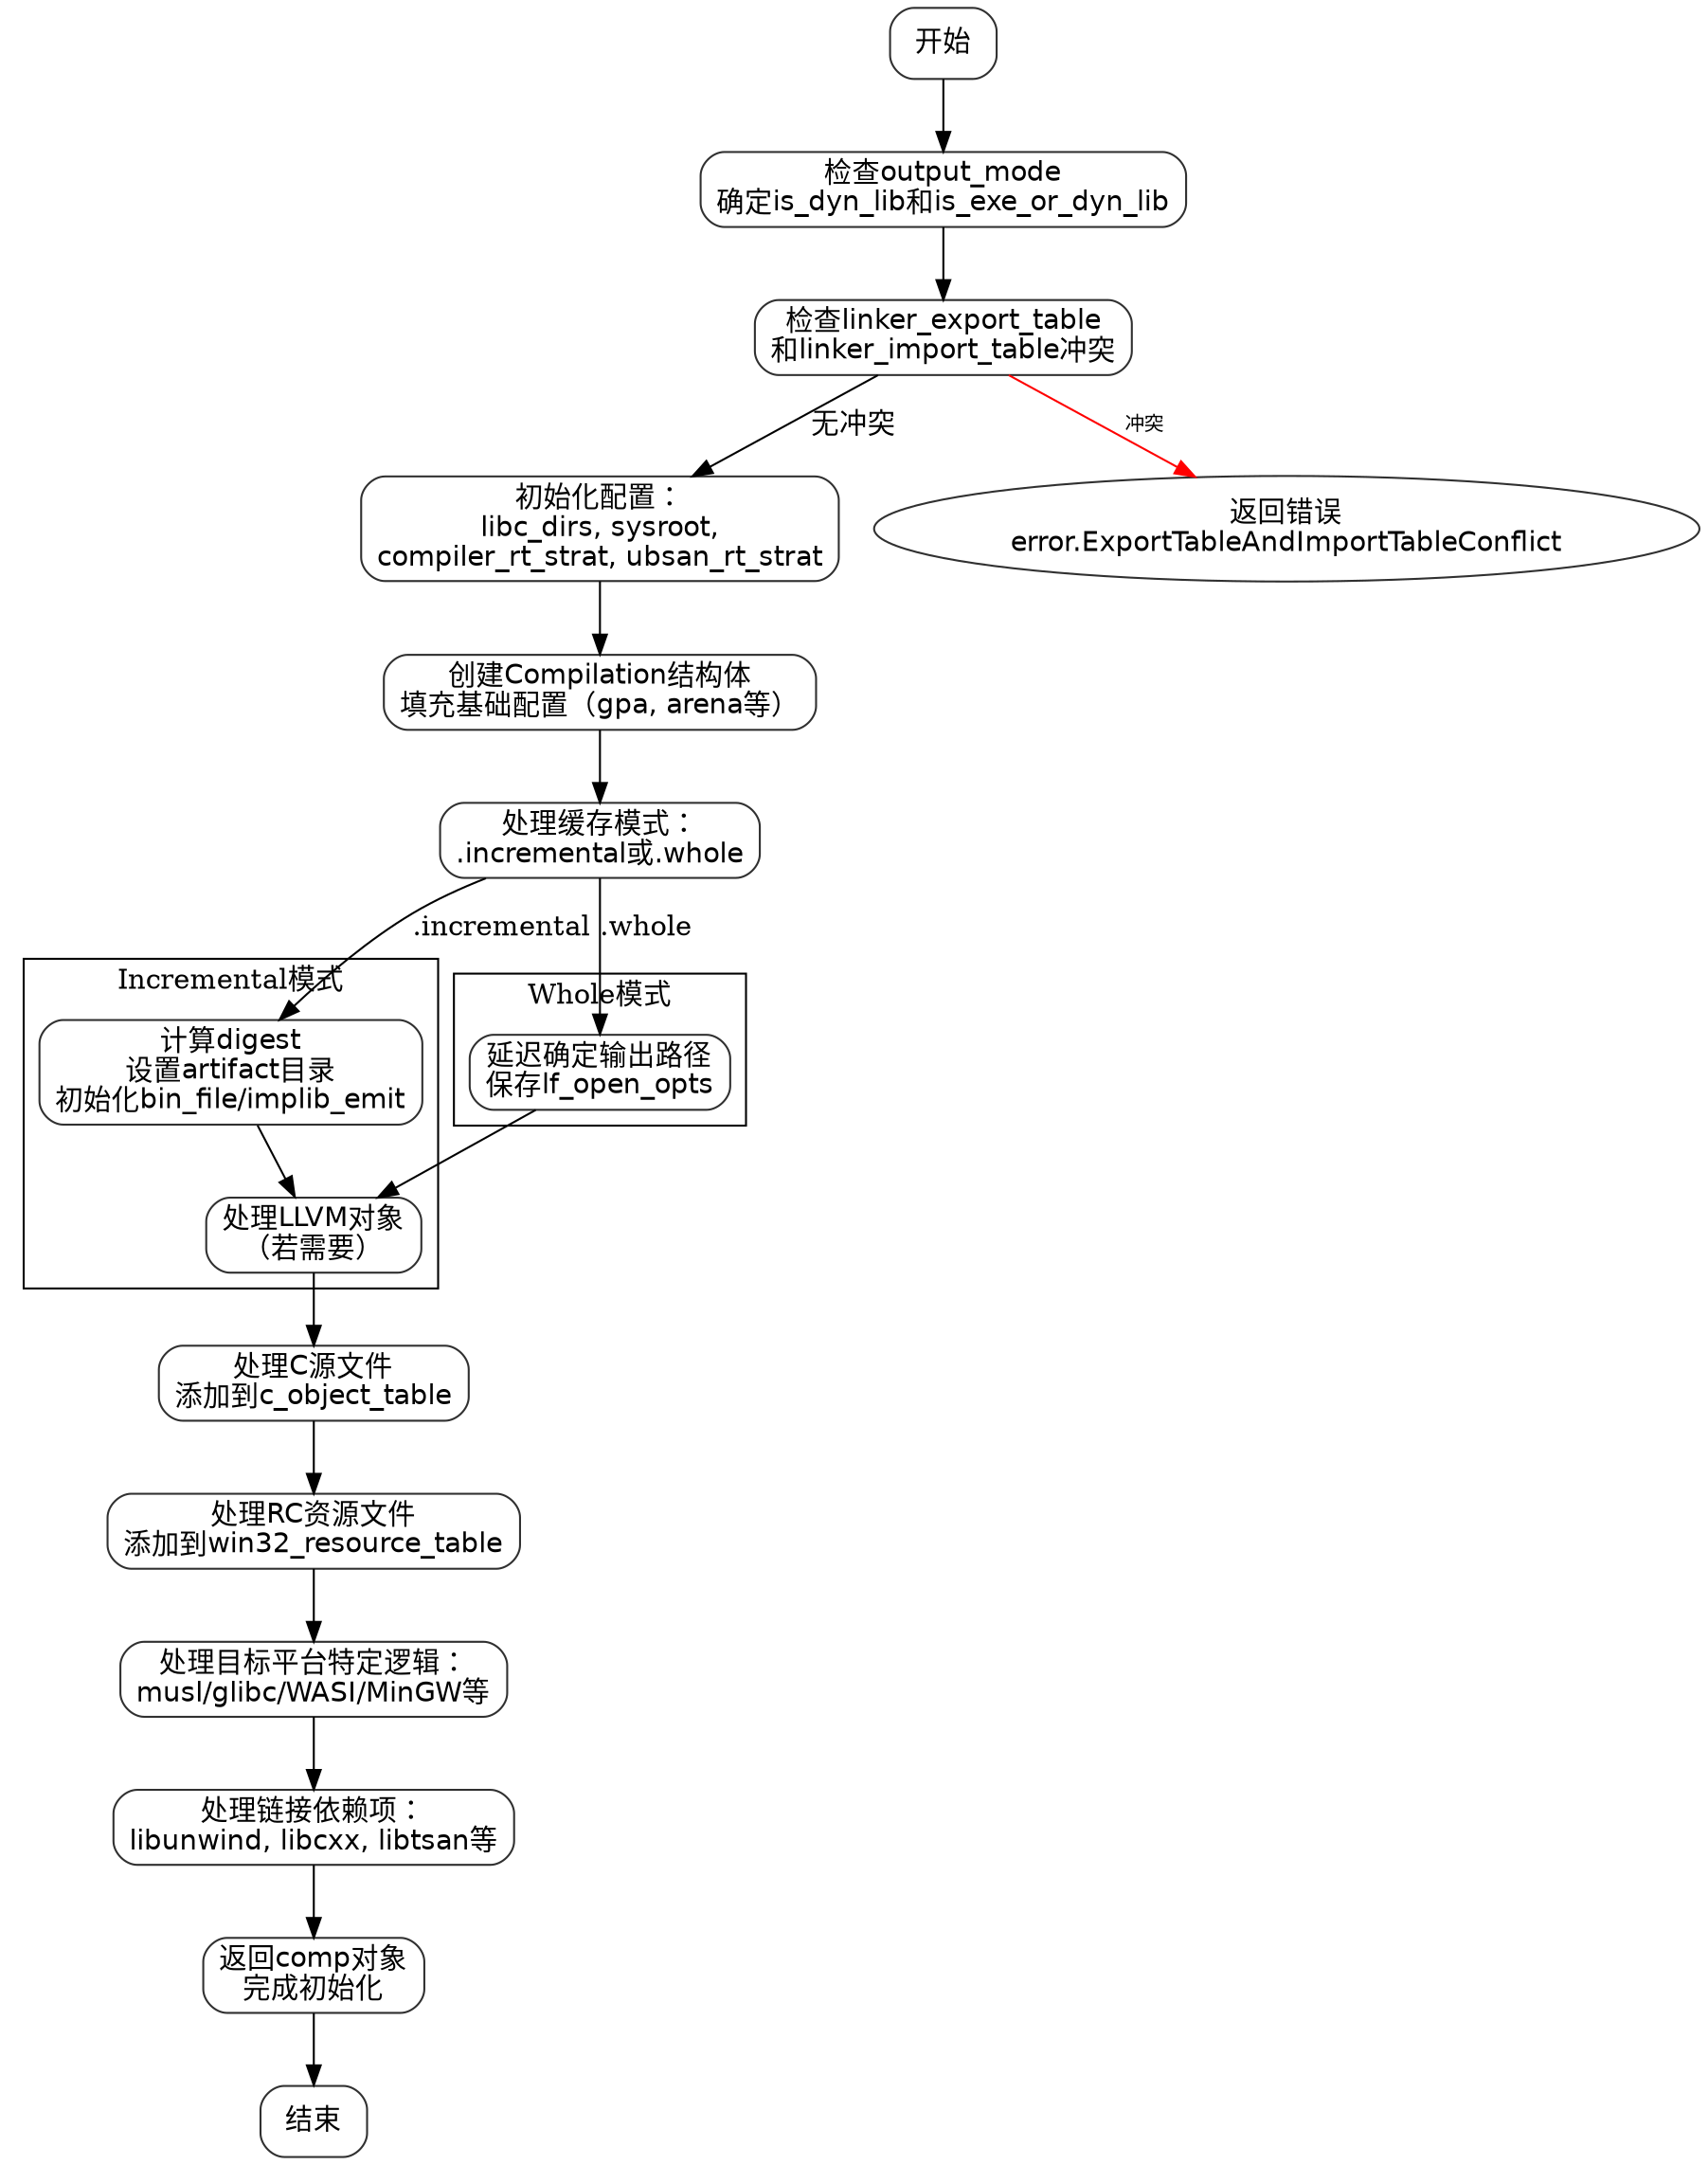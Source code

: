 
digraph flowchart {
    node [shape=rectangle, style="rounded", fillcolor="#E8E8E8", color="#303030", fontname="Helvetica"]

    start [label="开始"]
    check_output_mode [label="检查output_mode\n确定is_dyn_lib和is_exe_or_dyn_lib"]
    check_conflict [label="检查linker_export_table\n和linker_import_table冲突"]
    init_config [label="初始化配置：\nlibc_dirs, sysroot,\ncompiler_rt_strat, ubsan_rt_strat"]
    create_comp [label="创建Compilation结构体\n填充基础配置（gpa, arena等）"]
    handle_cache [label="处理缓存模式：\n.incremental或.whole"]
    process_c_files [label="处理C源文件\n添加到c_object_table"]
    process_rc_files [label="处理RC资源文件\n添加到win32_resource_table"]
    handle_target_specific [label="处理目标平台特定逻辑：\nmusl/glibc/WASI/MinGW等"]
    link_dependencies [label="处理链接依赖项：\nlibunwind, libcxx, libtsan等"]
    finalize [label="返回comp对象\n完成初始化"]
    end [label="结束"]

    // 流程连接
    start -> check_output_mode
    check_output_mode -> check_conflict
    check_conflict -> init_config [label="无冲突"]
    init_config -> create_comp
    create_comp -> handle_cache

    // 缓存模式分支
    handle_cache -> handle_cache_incremental [label=".incremental"]
    handle_cache -> handle_cache_whole [label=".whole"]
    
    // Incremental模式子流程
    subgraph cluster_incremental {
        label="Incremental模式"
        handle_cache_incremental [label="计算digest\n设置artifact目录\n初始化bin_file/implib_emit"]
        handle_cache_incremental -> post_cache
    }

    // Whole模式子流程
    subgraph cluster_whole {
        label="Whole模式"
        handle_cache_whole [label="延迟确定输出路径\n保存lf_open_opts"]
        handle_cache_whole -> post_cache
    }

    // 公共后续流程
    post_cache [label="处理LLVM对象\n（若需要）", shape=rectangle]
    handle_cache -> post_cache [style=invis]
    post_cache -> process_c_files
    process_c_files -> process_rc_files
    process_rc_files -> handle_target_specific
    handle_target_specific -> link_dependencies
    link_dependencies -> finalize
    finalize -> end

    // 条件分支样式
    edge [fontname="Helvetica", fontsize=10]
    check_conflict -> error_export_import_conflict [label="冲突", color="red"]
    error_export_import_conflict [label="返回错误\nerror.ExportTableAndImportTableConflict", shape=oval, fillcolor="#FFCCCC"]
}
